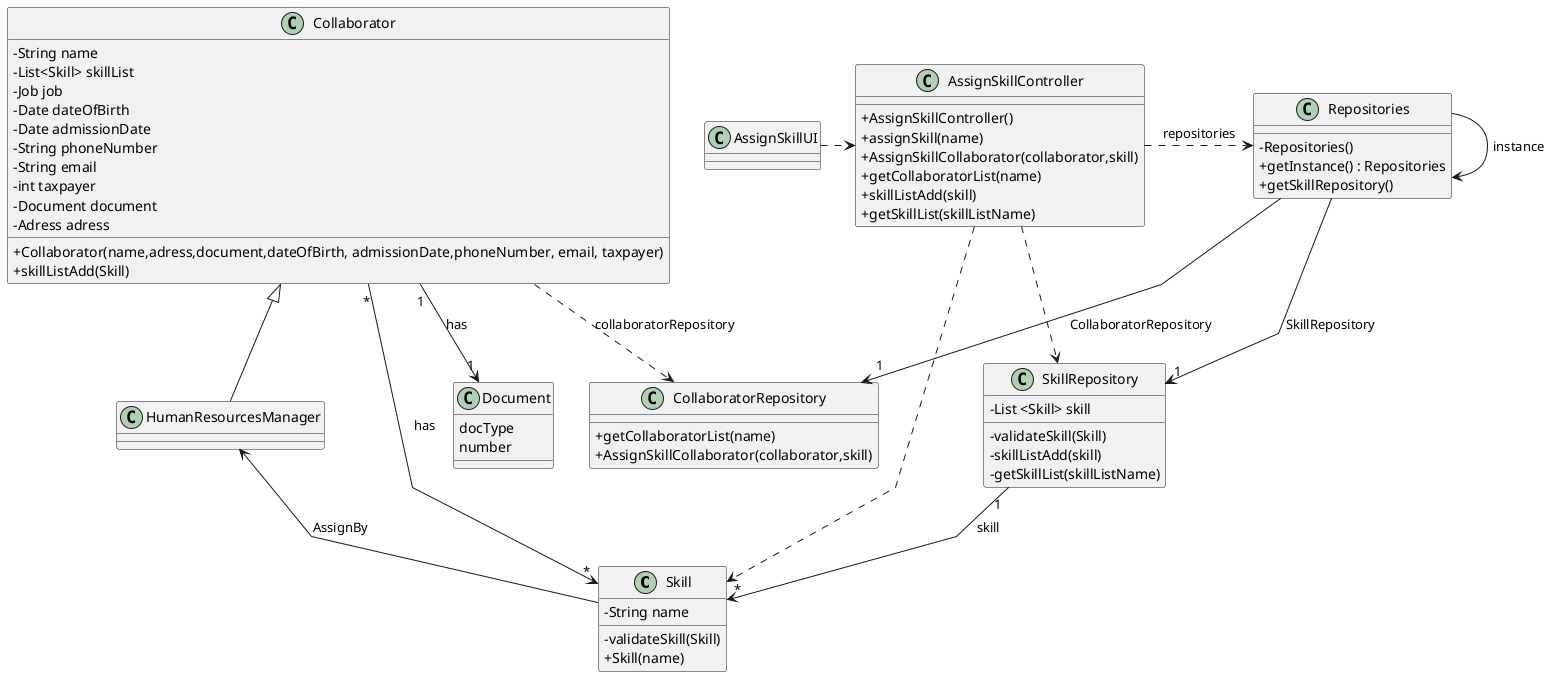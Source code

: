 @startuml
'skinparam monochrome true
skinparam packageStyle rectangle
skinparam shadowing false
skinparam linetype polyline
'skinparam linetype orto

skinparam classAttributeIconSize 0

'left to right direction

class Skill {
    - String name
    - validateSkill(Skill)
    + Skill(name)
}

class AssignSkillController {

    + AssignSkillController()
    + assignSkill(name)
    + AssignSkillCollaborator(collaborator,skill)
    + getCollaboratorList(name)
    + skillListAdd(skill)
    + getSkillList(skillListName)
}

class AssignSkillUI {
}

class Document{
    docType
    number
}

class Collaborator {
    -String name
    -List<Skill> skillList
    -Job job
    -Date dateOfBirth
    -Date admissionDate
    -String phoneNumber
    -String email
    -int taxpayer
    -Document document
    -Adress adress
    + Collaborator(name,adress,document,dateOfBirth, admissionDate,phoneNumber, email, taxpayer)
    +skillListAdd(Skill)
}

class HumanResourcesManager {
}

class Repositories {

    - Repositories()
    + getInstance() : Repositories
    + getSkillRepository()
}

class SkillRepository {
    - List <Skill> skill
    - validateSkill(Skill)
    - skillListAdd(skill)
    - getSkillList(skillListName)

}

class CollaboratorRepository {

+getCollaboratorList(name)
+AssignSkillCollaborator(collaborator,skill)
}

AssignSkillController .> Repositories : repositories
AssignSkillUI .> AssignSkillController
Repositories -> Repositories : instance
Repositories --> "1" CollaboratorRepository : CollaboratorRepository
Repositories --> "1" SkillRepository : SkillRepository
SkillRepository "1" --> "*" Skill : skill
Collaborator  <|--  HumanResourcesManager
AssignSkillController ..> Skill
AssignSkillController ..> SkillRepository

HumanResourcesManager <--  Skill: AssignBy
Collaborator "*" --> "*" Skill : has
Collaborator .> CollaboratorRepository : collaboratorRepository
Collaborator "1" --> "1" Document : has



@enduml